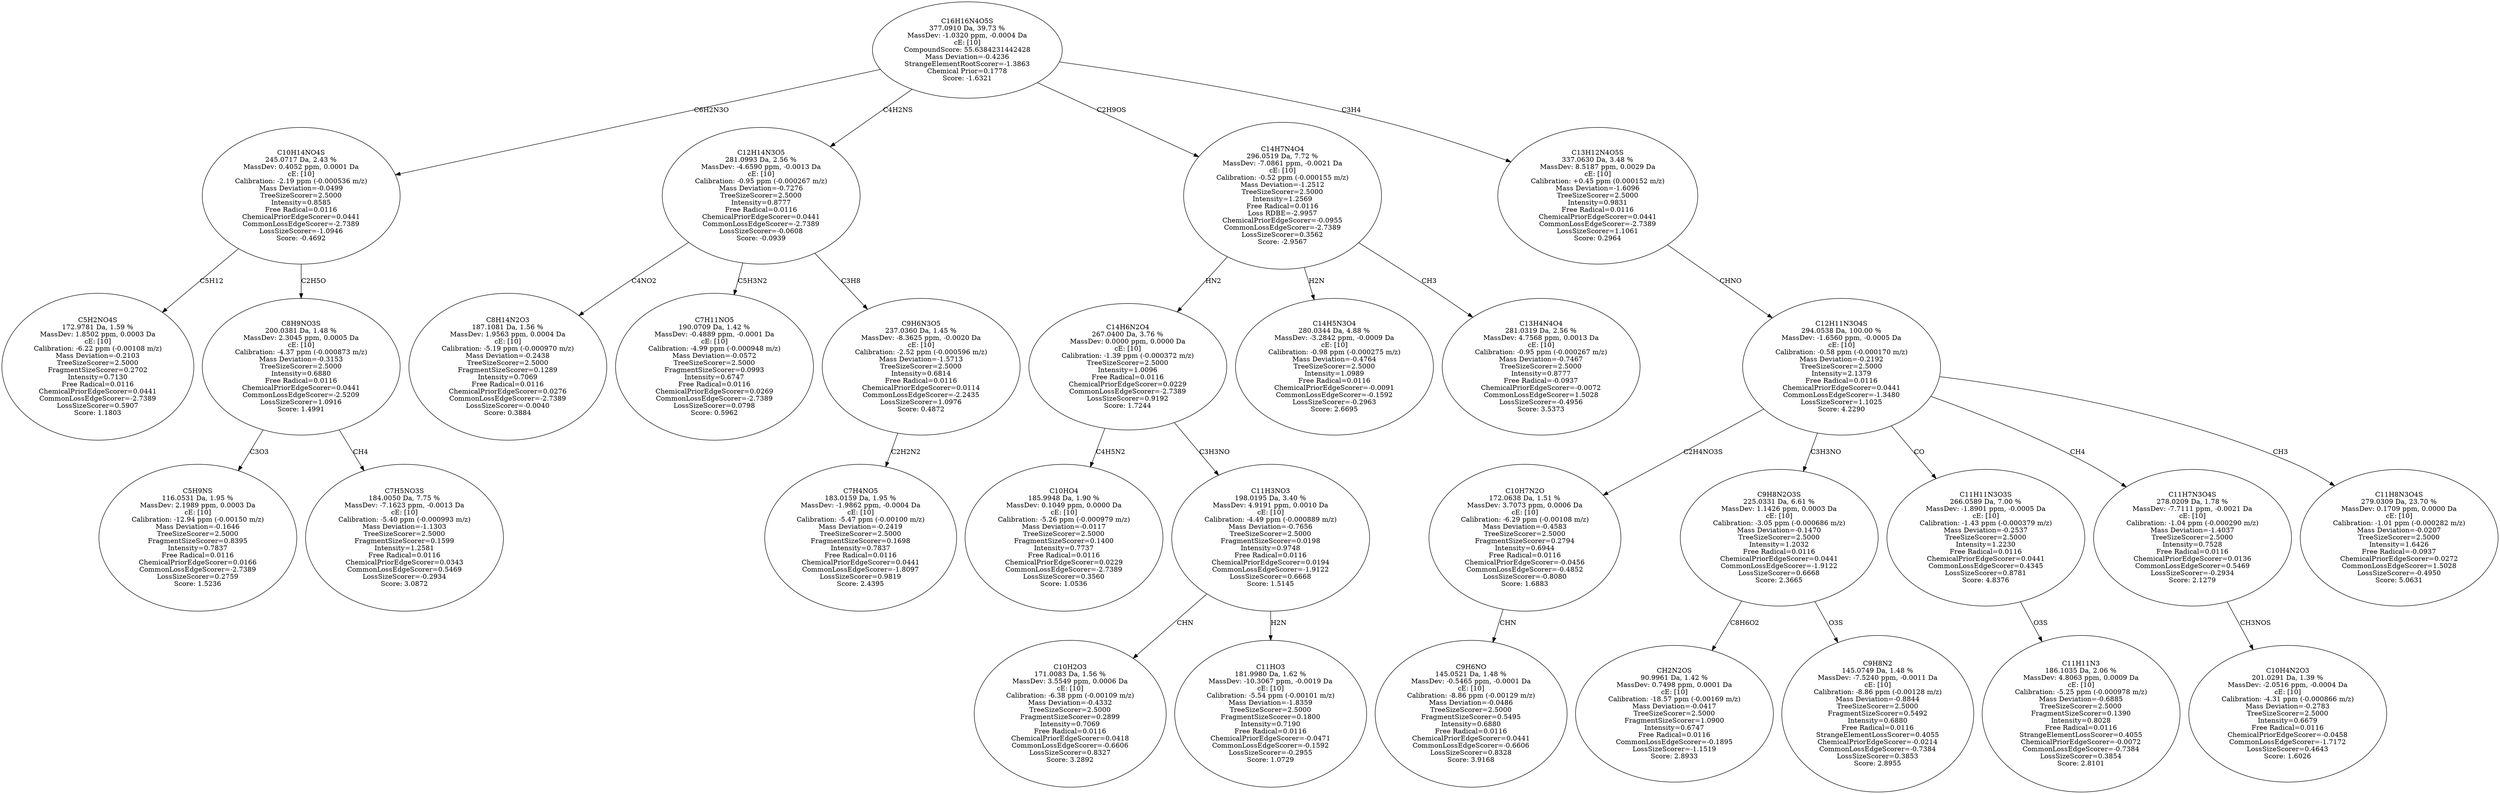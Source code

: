 strict digraph {
v1 [label="C5H2NO4S\n172.9781 Da, 1.59 %\nMassDev: 1.8502 ppm, 0.0003 Da\ncE: [10]\nCalibration: -6.22 ppm (-0.00108 m/z)\nMass Deviation=-0.2103\nTreeSizeScorer=2.5000\nFragmentSizeScorer=0.2702\nIntensity=0.7130\nFree Radical=0.0116\nChemicalPriorEdgeScorer=0.0441\nCommonLossEdgeScorer=-2.7389\nLossSizeScorer=0.5907\nScore: 1.1803"];
v2 [label="C5H9NS\n116.0531 Da, 1.95 %\nMassDev: 2.1989 ppm, 0.0003 Da\ncE: [10]\nCalibration: -12.94 ppm (-0.00150 m/z)\nMass Deviation=-0.1646\nTreeSizeScorer=2.5000\nFragmentSizeScorer=0.8395\nIntensity=0.7837\nFree Radical=0.0116\nChemicalPriorEdgeScorer=0.0166\nCommonLossEdgeScorer=-2.7389\nLossSizeScorer=0.2759\nScore: 1.5236"];
v3 [label="C7H5NO3S\n184.0050 Da, 7.75 %\nMassDev: -7.1623 ppm, -0.0013 Da\ncE: [10]\nCalibration: -5.40 ppm (-0.000993 m/z)\nMass Deviation=-1.1303\nTreeSizeScorer=2.5000\nFragmentSizeScorer=0.1599\nIntensity=1.2581\nFree Radical=0.0116\nChemicalPriorEdgeScorer=0.0343\nCommonLossEdgeScorer=0.5469\nLossSizeScorer=-0.2934\nScore: 3.0872"];
v4 [label="C8H9NO3S\n200.0381 Da, 1.48 %\nMassDev: 2.3045 ppm, 0.0005 Da\ncE: [10]\nCalibration: -4.37 ppm (-0.000873 m/z)\nMass Deviation=-0.3153\nTreeSizeScorer=2.5000\nIntensity=0.6880\nFree Radical=0.0116\nChemicalPriorEdgeScorer=0.0441\nCommonLossEdgeScorer=-2.5209\nLossSizeScorer=1.0916\nScore: 1.4991"];
v5 [label="C10H14NO4S\n245.0717 Da, 2.43 %\nMassDev: 0.4052 ppm, 0.0001 Da\ncE: [10]\nCalibration: -2.19 ppm (-0.000536 m/z)\nMass Deviation=-0.0499\nTreeSizeScorer=2.5000\nIntensity=0.8585\nFree Radical=0.0116\nChemicalPriorEdgeScorer=0.0441\nCommonLossEdgeScorer=-2.7389\nLossSizeScorer=-1.0946\nScore: -0.4692"];
v6 [label="C8H14N2O3\n187.1081 Da, 1.56 %\nMassDev: 1.9563 ppm, 0.0004 Da\ncE: [10]\nCalibration: -5.19 ppm (-0.000970 m/z)\nMass Deviation=-0.2438\nTreeSizeScorer=2.5000\nFragmentSizeScorer=0.1289\nIntensity=0.7069\nFree Radical=0.0116\nChemicalPriorEdgeScorer=0.0276\nCommonLossEdgeScorer=-2.7389\nLossSizeScorer=-0.0040\nScore: 0.3884"];
v7 [label="C7H11NO5\n190.0709 Da, 1.42 %\nMassDev: -0.4889 ppm, -0.0001 Da\ncE: [10]\nCalibration: -4.99 ppm (-0.000948 m/z)\nMass Deviation=-0.0572\nTreeSizeScorer=2.5000\nFragmentSizeScorer=0.0993\nIntensity=0.6747\nFree Radical=0.0116\nChemicalPriorEdgeScorer=0.0269\nCommonLossEdgeScorer=-2.7389\nLossSizeScorer=0.0798\nScore: 0.5962"];
v8 [label="C7H4NO5\n183.0159 Da, 1.95 %\nMassDev: -1.9862 ppm, -0.0004 Da\ncE: [10]\nCalibration: -5.47 ppm (-0.00100 m/z)\nMass Deviation=-0.2419\nTreeSizeScorer=2.5000\nFragmentSizeScorer=0.1698\nIntensity=0.7837\nFree Radical=0.0116\nChemicalPriorEdgeScorer=0.0441\nCommonLossEdgeScorer=-1.8097\nLossSizeScorer=0.9819\nScore: 2.4395"];
v9 [label="C9H6N3O5\n237.0360 Da, 1.45 %\nMassDev: -8.3625 ppm, -0.0020 Da\ncE: [10]\nCalibration: -2.52 ppm (-0.000596 m/z)\nMass Deviation=-1.5713\nTreeSizeScorer=2.5000\nIntensity=0.6814\nFree Radical=0.0116\nChemicalPriorEdgeScorer=0.0114\nCommonLossEdgeScorer=-2.2435\nLossSizeScorer=1.0976\nScore: 0.4872"];
v10 [label="C12H14N3O5\n281.0993 Da, 2.56 %\nMassDev: -4.6590 ppm, -0.0013 Da\ncE: [10]\nCalibration: -0.95 ppm (-0.000267 m/z)\nMass Deviation=-0.7276\nTreeSizeScorer=2.5000\nIntensity=0.8777\nFree Radical=0.0116\nChemicalPriorEdgeScorer=0.0441\nCommonLossEdgeScorer=-2.7389\nLossSizeScorer=-0.0608\nScore: -0.0939"];
v11 [label="C10HO4\n185.9948 Da, 1.90 %\nMassDev: 0.1049 ppm, 0.0000 Da\ncE: [10]\nCalibration: -5.26 ppm (-0.000979 m/z)\nMass Deviation=-0.0117\nTreeSizeScorer=2.5000\nFragmentSizeScorer=0.1400\nIntensity=0.7737\nFree Radical=0.0116\nChemicalPriorEdgeScorer=0.0229\nCommonLossEdgeScorer=-2.7389\nLossSizeScorer=0.3560\nScore: 1.0536"];
v12 [label="C10H2O3\n171.0083 Da, 1.56 %\nMassDev: 3.5549 ppm, 0.0006 Da\ncE: [10]\nCalibration: -6.38 ppm (-0.00109 m/z)\nMass Deviation=-0.4332\nTreeSizeScorer=2.5000\nFragmentSizeScorer=0.2899\nIntensity=0.7069\nFree Radical=0.0116\nChemicalPriorEdgeScorer=0.0418\nCommonLossEdgeScorer=-0.6606\nLossSizeScorer=0.8327\nScore: 3.2892"];
v13 [label="C11HO3\n181.9980 Da, 1.62 %\nMassDev: -10.3067 ppm, -0.0019 Da\ncE: [10]\nCalibration: -5.54 ppm (-0.00101 m/z)\nMass Deviation=-1.8359\nTreeSizeScorer=2.5000\nFragmentSizeScorer=0.1800\nIntensity=0.7190\nFree Radical=0.0116\nChemicalPriorEdgeScorer=-0.0471\nCommonLossEdgeScorer=-0.1592\nLossSizeScorer=-0.2955\nScore: 1.0729"];
v14 [label="C11H3NO3\n198.0195 Da, 3.40 %\nMassDev: 4.9191 ppm, 0.0010 Da\ncE: [10]\nCalibration: -4.49 ppm (-0.000889 m/z)\nMass Deviation=-0.7656\nTreeSizeScorer=2.5000\nFragmentSizeScorer=0.0198\nIntensity=0.9748\nFree Radical=0.0116\nChemicalPriorEdgeScorer=0.0194\nCommonLossEdgeScorer=-1.9122\nLossSizeScorer=0.6668\nScore: 1.5145"];
v15 [label="C14H6N2O4\n267.0400 Da, 3.76 %\nMassDev: 0.0000 ppm, 0.0000 Da\ncE: [10]\nCalibration: -1.39 ppm (-0.000372 m/z)\nTreeSizeScorer=2.5000\nIntensity=1.0096\nFree Radical=0.0116\nChemicalPriorEdgeScorer=0.0229\nCommonLossEdgeScorer=-2.7389\nLossSizeScorer=0.9192\nScore: 1.7244"];
v16 [label="C14H5N3O4\n280.0344 Da, 4.88 %\nMassDev: -3.2842 ppm, -0.0009 Da\ncE: [10]\nCalibration: -0.98 ppm (-0.000275 m/z)\nMass Deviation=-0.4764\nTreeSizeScorer=2.5000\nIntensity=1.0989\nFree Radical=0.0116\nChemicalPriorEdgeScorer=-0.0091\nCommonLossEdgeScorer=-0.1592\nLossSizeScorer=-0.2963\nScore: 2.6695"];
v17 [label="C13H4N4O4\n281.0319 Da, 2.56 %\nMassDev: 4.7568 ppm, 0.0013 Da\ncE: [10]\nCalibration: -0.95 ppm (-0.000267 m/z)\nMass Deviation=-0.7467\nTreeSizeScorer=2.5000\nIntensity=0.8777\nFree Radical=-0.0937\nChemicalPriorEdgeScorer=-0.0072\nCommonLossEdgeScorer=1.5028\nLossSizeScorer=-0.4956\nScore: 3.5373"];
v18 [label="C14H7N4O4\n296.0519 Da, 7.72 %\nMassDev: -7.0861 ppm, -0.0021 Da\ncE: [10]\nCalibration: -0.52 ppm (-0.000155 m/z)\nMass Deviation=-1.2512\nTreeSizeScorer=2.5000\nIntensity=1.2569\nFree Radical=0.0116\nLoss RDBE=-2.9957\nChemicalPriorEdgeScorer=-0.0955\nCommonLossEdgeScorer=-2.7389\nLossSizeScorer=0.3562\nScore: -2.9567"];
v19 [label="C9H6NO\n145.0521 Da, 1.48 %\nMassDev: -0.5465 ppm, -0.0001 Da\ncE: [10]\nCalibration: -8.86 ppm (-0.00129 m/z)\nMass Deviation=-0.0486\nTreeSizeScorer=2.5000\nFragmentSizeScorer=0.5495\nIntensity=0.6880\nFree Radical=0.0116\nChemicalPriorEdgeScorer=0.0441\nCommonLossEdgeScorer=-0.6606\nLossSizeScorer=0.8328\nScore: 3.9168"];
v20 [label="C10H7N2O\n172.0638 Da, 1.51 %\nMassDev: 3.7073 ppm, 0.0006 Da\ncE: [10]\nCalibration: -6.29 ppm (-0.00108 m/z)\nMass Deviation=-0.4583\nTreeSizeScorer=2.5000\nFragmentSizeScorer=0.2794\nIntensity=0.6944\nFree Radical=0.0116\nChemicalPriorEdgeScorer=-0.0456\nCommonLossEdgeScorer=-0.4852\nLossSizeScorer=-0.8080\nScore: 1.6883"];
v21 [label="CH2N2OS\n90.9961 Da, 1.42 %\nMassDev: 0.7498 ppm, 0.0001 Da\ncE: [10]\nCalibration: -18.57 ppm (-0.00169 m/z)\nMass Deviation=-0.0417\nTreeSizeScorer=2.5000\nFragmentSizeScorer=1.0900\nIntensity=0.6747\nFree Radical=0.0116\nCommonLossEdgeScorer=-0.1895\nLossSizeScorer=-1.1519\nScore: 2.8933"];
v22 [label="C9H8N2\n145.0749 Da, 1.48 %\nMassDev: -7.5240 ppm, -0.0011 Da\ncE: [10]\nCalibration: -8.86 ppm (-0.00128 m/z)\nMass Deviation=-0.8844\nTreeSizeScorer=2.5000\nFragmentSizeScorer=0.5492\nIntensity=0.6880\nFree Radical=0.0116\nStrangeElementLossScorer=0.4055\nChemicalPriorEdgeScorer=-0.0214\nCommonLossEdgeScorer=-0.7384\nLossSizeScorer=0.3853\nScore: 2.8955"];
v23 [label="C9H8N2O3S\n225.0331 Da, 6.61 %\nMassDev: 1.1426 ppm, 0.0003 Da\ncE: [10]\nCalibration: -3.05 ppm (-0.000686 m/z)\nMass Deviation=-0.1470\nTreeSizeScorer=2.5000\nIntensity=1.2032\nFree Radical=0.0116\nChemicalPriorEdgeScorer=0.0441\nCommonLossEdgeScorer=-1.9122\nLossSizeScorer=0.6668\nScore: 2.3665"];
v24 [label="C11H11N3\n186.1035 Da, 2.06 %\nMassDev: 4.8063 ppm, 0.0009 Da\ncE: [10]\nCalibration: -5.25 ppm (-0.000978 m/z)\nMass Deviation=-0.6885\nTreeSizeScorer=2.5000\nFragmentSizeScorer=0.1390\nIntensity=0.8028\nFree Radical=0.0116\nStrangeElementLossScorer=0.4055\nChemicalPriorEdgeScorer=-0.0072\nCommonLossEdgeScorer=-0.7384\nLossSizeScorer=0.3854\nScore: 2.8101"];
v25 [label="C11H11N3O3S\n266.0589 Da, 7.00 %\nMassDev: -1.8901 ppm, -0.0005 Da\ncE: [10]\nCalibration: -1.43 ppm (-0.000379 m/z)\nMass Deviation=-0.2537\nTreeSizeScorer=2.5000\nIntensity=1.2230\nFree Radical=0.0116\nChemicalPriorEdgeScorer=0.0441\nCommonLossEdgeScorer=0.4345\nLossSizeScorer=0.8781\nScore: 4.8376"];
v26 [label="C10H4N2O3\n201.0291 Da, 1.39 %\nMassDev: -2.0516 ppm, -0.0004 Da\ncE: [10]\nCalibration: -4.31 ppm (-0.000866 m/z)\nMass Deviation=-0.2783\nTreeSizeScorer=2.5000\nIntensity=0.6679\nFree Radical=0.0116\nChemicalPriorEdgeScorer=-0.0458\nCommonLossEdgeScorer=-1.7172\nLossSizeScorer=0.4643\nScore: 1.6026"];
v27 [label="C11H7N3O4S\n278.0209 Da, 1.78 %\nMassDev: -7.7111 ppm, -0.0021 Da\ncE: [10]\nCalibration: -1.04 ppm (-0.000290 m/z)\nMass Deviation=-1.4037\nTreeSizeScorer=2.5000\nIntensity=0.7528\nFree Radical=0.0116\nChemicalPriorEdgeScorer=0.0136\nCommonLossEdgeScorer=0.5469\nLossSizeScorer=-0.2934\nScore: 2.1279"];
v28 [label="C11H8N3O4S\n279.0309 Da, 23.70 %\nMassDev: 0.1709 ppm, 0.0000 Da\ncE: [10]\nCalibration: -1.01 ppm (-0.000282 m/z)\nMass Deviation=-0.0207\nTreeSizeScorer=2.5000\nIntensity=1.6426\nFree Radical=-0.0937\nChemicalPriorEdgeScorer=0.0272\nCommonLossEdgeScorer=1.5028\nLossSizeScorer=-0.4950\nScore: 5.0631"];
v29 [label="C12H11N3O4S\n294.0538 Da, 100.00 %\nMassDev: -1.6560 ppm, -0.0005 Da\ncE: [10]\nCalibration: -0.58 ppm (-0.000170 m/z)\nMass Deviation=-0.2192\nTreeSizeScorer=2.5000\nIntensity=2.1379\nFree Radical=0.0116\nChemicalPriorEdgeScorer=0.0441\nCommonLossEdgeScorer=-1.3480\nLossSizeScorer=1.1025\nScore: 4.2290"];
v30 [label="C13H12N4O5S\n337.0630 Da, 3.48 %\nMassDev: 8.5187 ppm, 0.0029 Da\ncE: [10]\nCalibration: +0.45 ppm (0.000152 m/z)\nMass Deviation=-1.6096\nTreeSizeScorer=2.5000\nIntensity=0.9831\nFree Radical=0.0116\nChemicalPriorEdgeScorer=0.0441\nCommonLossEdgeScorer=-2.7389\nLossSizeScorer=1.1061\nScore: 0.2964"];
v31 [label="C16H16N4O5S\n377.0910 Da, 39.73 %\nMassDev: -1.0320 ppm, -0.0004 Da\ncE: [10]\nCompoundScore: 55.6384231442428\nMass Deviation=-0.4236\nStrangeElementRootScorer=-1.3863\nChemical Prior=0.1778\nScore: -1.6321"];
v5 -> v1 [label="C5H12"];
v4 -> v2 [label="C3O3"];
v4 -> v3 [label="CH4"];
v5 -> v4 [label="C2H5O"];
v31 -> v5 [label="C6H2N3O"];
v10 -> v6 [label="C4NO2"];
v10 -> v7 [label="C5H3N2"];
v9 -> v8 [label="C2H2N2"];
v10 -> v9 [label="C3H8"];
v31 -> v10 [label="C4H2NS"];
v15 -> v11 [label="C4H5N2"];
v14 -> v12 [label="CHN"];
v14 -> v13 [label="H2N"];
v15 -> v14 [label="C3H3NO"];
v18 -> v15 [label="HN2"];
v18 -> v16 [label="H2N"];
v18 -> v17 [label="CH3"];
v31 -> v18 [label="C2H9OS"];
v20 -> v19 [label="CHN"];
v29 -> v20 [label="C2H4NO3S"];
v23 -> v21 [label="C8H6O2"];
v23 -> v22 [label="O3S"];
v29 -> v23 [label="C3H3NO"];
v25 -> v24 [label="O3S"];
v29 -> v25 [label="CO"];
v27 -> v26 [label="CH3NOS"];
v29 -> v27 [label="CH4"];
v29 -> v28 [label="CH3"];
v30 -> v29 [label="CHNO"];
v31 -> v30 [label="C3H4"];
}